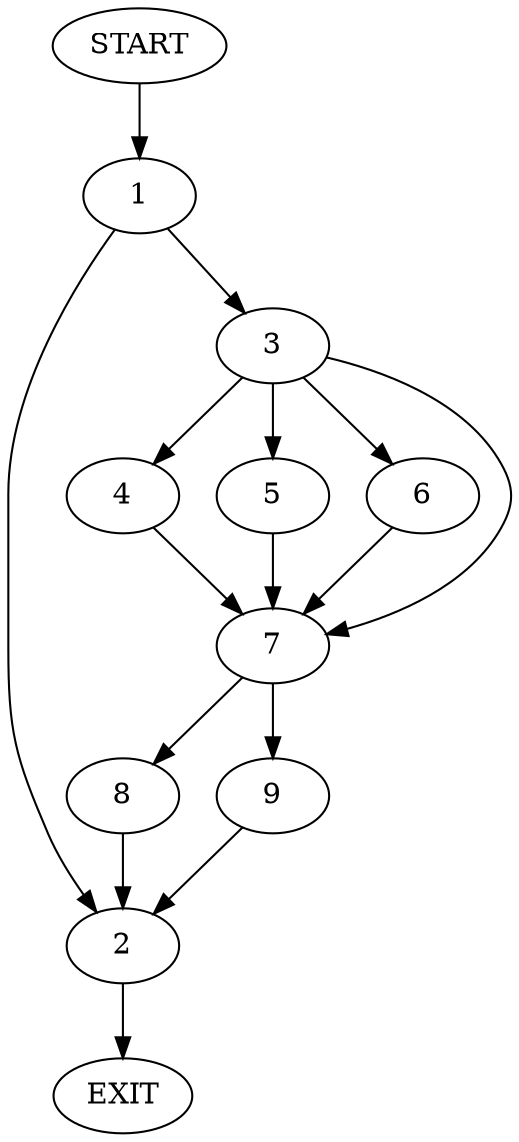 digraph {
0 [label="START"]
10 [label="EXIT"]
0 -> 1
1 -> 2
1 -> 3
2 -> 10
3 -> 4
3 -> 5
3 -> 6
3 -> 7
4 -> 7
6 -> 7
5 -> 7
7 -> 8
7 -> 9
8 -> 2
9 -> 2
}
